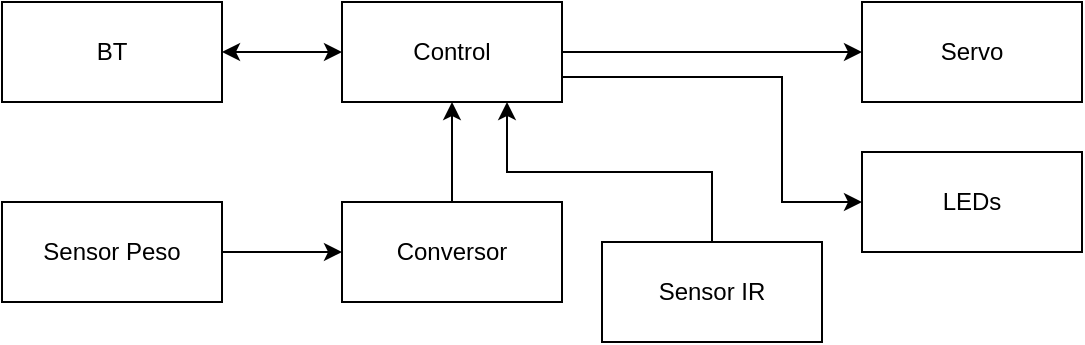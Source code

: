 <mxfile pages="1" version="11.2.8" type="github"><diagram id="lqRWGkYOk91cHLcQieu7" name="Page-1"><mxGraphModel dx="854" dy="429" grid="1" gridSize="10" guides="1" tooltips="1" connect="1" arrows="1" fold="1" page="1" pageScale="1" pageWidth="827" pageHeight="1169" math="0" shadow="0"><root><mxCell id="0"/><mxCell id="1" parent="0"/><mxCell id="WDzHIJIy5wmqry-OcD1B-8" value="" style="edgeStyle=orthogonalEdgeStyle;rounded=0;orthogonalLoop=1;jettySize=auto;html=1;jumpStyle=none;shadow=0;strokeColor=#000000;startArrow=classic;startFill=1;" edge="1" parent="1" source="WDzHIJIy5wmqry-OcD1B-1" target="WDzHIJIy5wmqry-OcD1B-7"><mxGeometry relative="1" as="geometry"/></mxCell><mxCell id="WDzHIJIy5wmqry-OcD1B-10" value="" style="edgeStyle=orthogonalEdgeStyle;rounded=0;jumpStyle=none;orthogonalLoop=1;jettySize=auto;html=1;shadow=0;startArrow=classic;startFill=1;strokeColor=#000000;endArrow=none;endFill=0;" edge="1" parent="1" source="WDzHIJIy5wmqry-OcD1B-1" target="WDzHIJIy5wmqry-OcD1B-9"><mxGeometry relative="1" as="geometry"/></mxCell><mxCell id="WDzHIJIy5wmqry-OcD1B-21" style="edgeStyle=orthogonalEdgeStyle;rounded=0;jumpStyle=none;orthogonalLoop=1;jettySize=auto;html=1;exitX=1;exitY=0.5;exitDx=0;exitDy=0;entryX=0;entryY=0.5;entryDx=0;entryDy=0;shadow=0;startArrow=none;startFill=0;endArrow=classic;endFill=1;strokeColor=#000000;" edge="1" parent="1" source="WDzHIJIy5wmqry-OcD1B-1" target="WDzHIJIy5wmqry-OcD1B-18"><mxGeometry relative="1" as="geometry"/></mxCell><mxCell id="WDzHIJIy5wmqry-OcD1B-22" style="edgeStyle=orthogonalEdgeStyle;rounded=0;jumpStyle=none;orthogonalLoop=1;jettySize=auto;html=1;exitX=1;exitY=0.75;exitDx=0;exitDy=0;entryX=0;entryY=0.5;entryDx=0;entryDy=0;shadow=0;startArrow=none;startFill=0;endArrow=classic;endFill=1;strokeColor=#000000;" edge="1" parent="1" source="WDzHIJIy5wmqry-OcD1B-1" target="WDzHIJIy5wmqry-OcD1B-5"><mxGeometry relative="1" as="geometry"><Array as="points"><mxPoint x="550" y="158"/><mxPoint x="550" y="220"/></Array></mxGeometry></mxCell><mxCell id="WDzHIJIy5wmqry-OcD1B-1" value="Control" style="rounded=0;whiteSpace=wrap;html=1;" vertex="1" parent="1"><mxGeometry x="330" y="120" width="110" height="50" as="geometry"/></mxCell><mxCell id="WDzHIJIy5wmqry-OcD1B-12" value="" style="edgeStyle=orthogonalEdgeStyle;rounded=0;jumpStyle=none;orthogonalLoop=1;jettySize=auto;html=1;shadow=0;startArrow=classic;startFill=1;strokeColor=#000000;endArrow=none;endFill=0;" edge="1" parent="1" source="WDzHIJIy5wmqry-OcD1B-9" target="WDzHIJIy5wmqry-OcD1B-11"><mxGeometry relative="1" as="geometry"/></mxCell><mxCell id="WDzHIJIy5wmqry-OcD1B-9" value="Conversor" style="rounded=0;whiteSpace=wrap;html=1;" vertex="1" parent="1"><mxGeometry x="330" y="220" width="110" height="50" as="geometry"/></mxCell><mxCell id="WDzHIJIy5wmqry-OcD1B-11" value="Sensor Peso" style="rounded=0;whiteSpace=wrap;html=1;" vertex="1" parent="1"><mxGeometry x="160" y="220" width="110" height="50" as="geometry"/></mxCell><mxCell id="WDzHIJIy5wmqry-OcD1B-7" value="BT" style="rounded=0;whiteSpace=wrap;html=1;" vertex="1" parent="1"><mxGeometry x="160" y="120" width="110" height="50" as="geometry"/></mxCell><mxCell id="WDzHIJIy5wmqry-OcD1B-5" value="LEDs" style="rounded=0;whiteSpace=wrap;html=1;" vertex="1" parent="1"><mxGeometry x="590" y="195" width="110" height="50" as="geometry"/></mxCell><mxCell id="WDzHIJIy5wmqry-OcD1B-16" style="edgeStyle=orthogonalEdgeStyle;rounded=0;jumpStyle=none;orthogonalLoop=1;jettySize=auto;html=1;exitX=0.5;exitY=0;exitDx=0;exitDy=0;entryX=0.75;entryY=1;entryDx=0;entryDy=0;shadow=0;startArrow=none;startFill=0;endArrow=classic;endFill=1;strokeColor=#000000;" edge="1" parent="1" source="WDzHIJIy5wmqry-OcD1B-14" target="WDzHIJIy5wmqry-OcD1B-1"><mxGeometry relative="1" as="geometry"/></mxCell><mxCell id="WDzHIJIy5wmqry-OcD1B-14" value="Sensor IR" style="rounded=0;whiteSpace=wrap;html=1;" vertex="1" parent="1"><mxGeometry x="460" y="240" width="110" height="50" as="geometry"/></mxCell><mxCell id="WDzHIJIy5wmqry-OcD1B-18" value="&lt;div&gt;Servo&lt;/div&gt;" style="rounded=0;whiteSpace=wrap;html=1;" vertex="1" parent="1"><mxGeometry x="590" y="120" width="110" height="50" as="geometry"/></mxCell></root></mxGraphModel></diagram></mxfile>